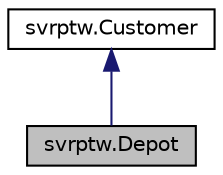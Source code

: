 digraph "svrptw.Depot"
{
  edge [fontname="Helvetica",fontsize="10",labelfontname="Helvetica",labelfontsize="10"];
  node [fontname="Helvetica",fontsize="10",shape=record];
  Node1 [label="svrptw.Depot",height=0.2,width=0.4,color="black", fillcolor="grey75", style="filled", fontcolor="black"];
  Node2 -> Node1 [dir="back",color="midnightblue",fontsize="10",style="solid",fontname="Helvetica"];
  Node2 [label="svrptw.Customer",height=0.2,width=0.4,color="black", fillcolor="white", style="filled",URL="$classsvrptw_1_1_customer.html"];
}
